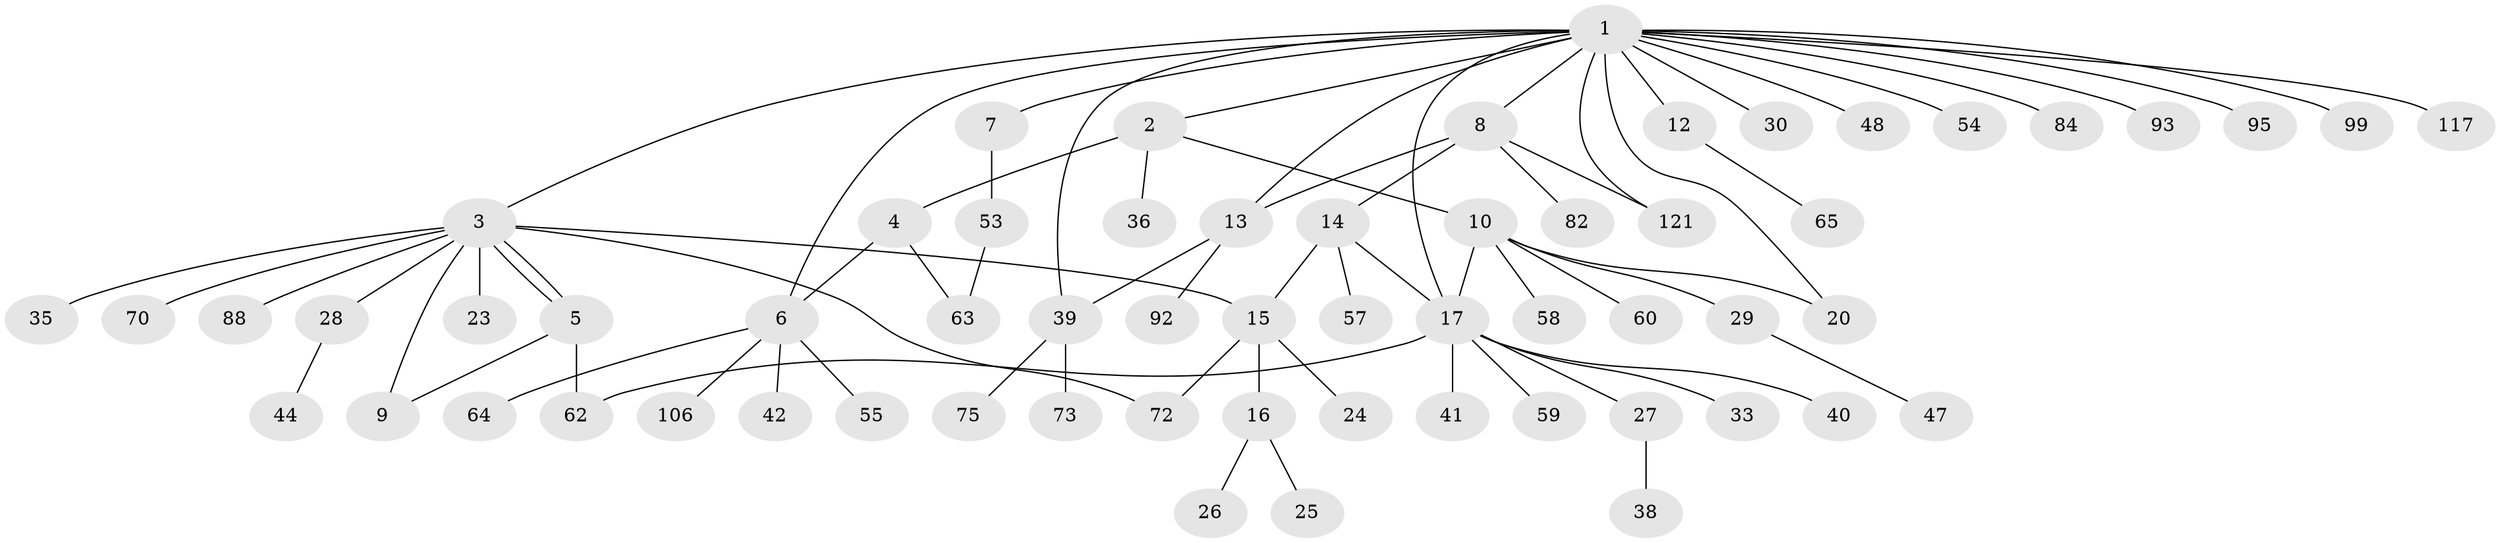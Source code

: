 // original degree distribution, {19: 0.00819672131147541, 4: 0.04918032786885246, 11: 0.00819672131147541, 5: 0.040983606557377046, 2: 0.22131147540983606, 10: 0.00819672131147541, 12: 0.00819672131147541, 7: 0.01639344262295082, 6: 0.00819672131147541, 1: 0.5573770491803278, 3: 0.07377049180327869}
// Generated by graph-tools (version 1.1) at 2025/14/03/09/25 04:14:43]
// undirected, 61 vertices, 73 edges
graph export_dot {
graph [start="1"]
  node [color=gray90,style=filled];
  1;
  2;
  3;
  4 [super="+45"];
  5 [super="+37"];
  6 [super="+21"];
  7;
  8;
  9;
  10 [super="+122+111+11+69+56+34"];
  12;
  13 [super="+66+22"];
  14 [super="+31+19+71+61+112+89+83+46"];
  15 [super="+104+100+96+67"];
  16 [super="+18"];
  17 [super="+32+52"];
  20 [super="+68"];
  23 [super="+86+94"];
  24;
  25;
  26 [super="+116"];
  27;
  28;
  29 [super="+80+109+91"];
  30 [super="+97"];
  33;
  35;
  36;
  38 [super="+120"];
  39;
  40;
  41 [super="+108"];
  42;
  44 [super="+110+87+77"];
  47 [super="+78+105"];
  48;
  53;
  54;
  55;
  57;
  58;
  59;
  60;
  62;
  63;
  64;
  65;
  70;
  72;
  73;
  75 [super="+98"];
  82;
  84 [super="+115"];
  88;
  92 [super="+102+101"];
  93;
  95;
  99;
  106;
  117;
  121;
  1 -- 2;
  1 -- 3;
  1 -- 6;
  1 -- 7;
  1 -- 8;
  1 -- 12;
  1 -- 13;
  1 -- 30;
  1 -- 39;
  1 -- 48;
  1 -- 54;
  1 -- 84;
  1 -- 93;
  1 -- 95;
  1 -- 99;
  1 -- 117;
  1 -- 121;
  1 -- 17;
  1 -- 20;
  2 -- 4;
  2 -- 10;
  2 -- 36;
  3 -- 5;
  3 -- 5;
  3 -- 9;
  3 -- 15;
  3 -- 23;
  3 -- 28;
  3 -- 35;
  3 -- 70;
  3 -- 72;
  3 -- 88;
  4 -- 63;
  4 -- 6;
  5 -- 62;
  5 -- 9;
  6 -- 42;
  6 -- 64;
  6 -- 106;
  6 -- 55;
  7 -- 53;
  8 -- 14;
  8 -- 82;
  8 -- 121;
  8 -- 13;
  10 -- 20;
  10 -- 58;
  10 -- 29;
  10 -- 17 [weight=2];
  10 -- 60;
  12 -- 65;
  13 -- 39;
  13 -- 92;
  14 -- 17;
  14 -- 57;
  14 -- 15;
  15 -- 16;
  15 -- 24;
  15 -- 72;
  16 -- 25;
  16 -- 26;
  17 -- 27;
  17 -- 33;
  17 -- 59;
  17 -- 40;
  17 -- 41;
  17 -- 62;
  27 -- 38;
  28 -- 44;
  29 -- 47;
  39 -- 73;
  39 -- 75;
  53 -- 63;
}
